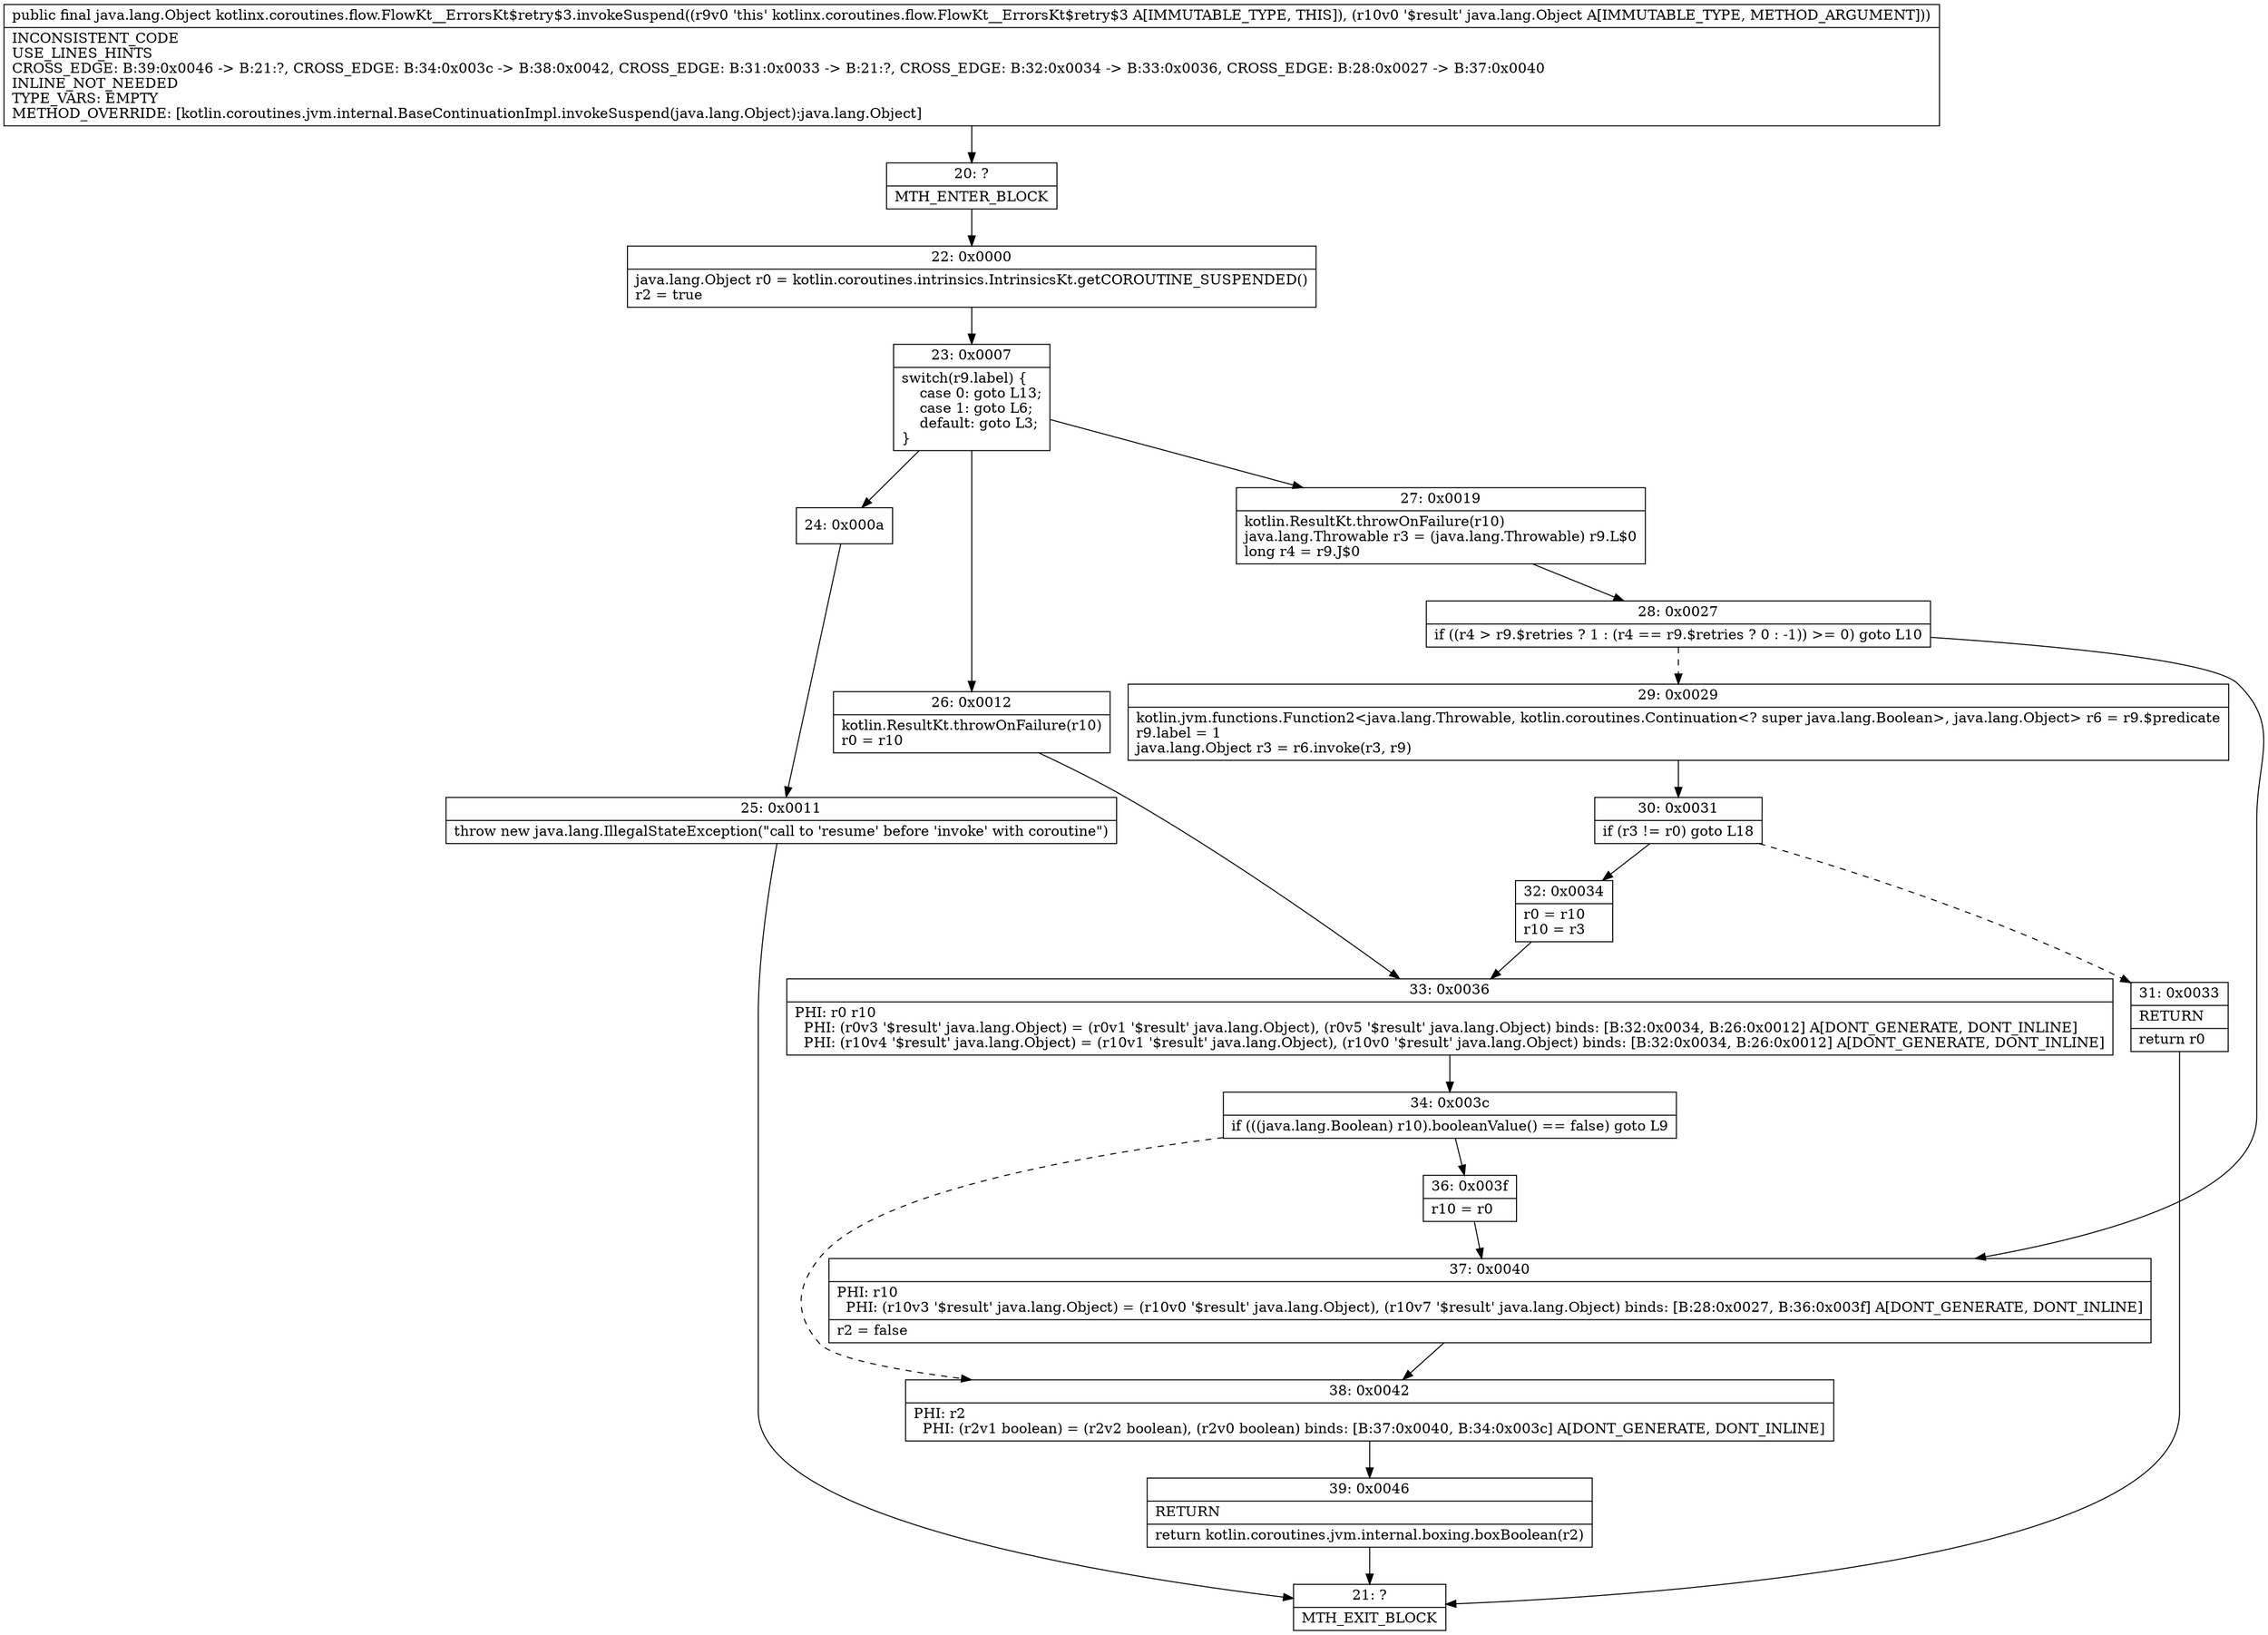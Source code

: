 digraph "CFG forkotlinx.coroutines.flow.FlowKt__ErrorsKt$retry$3.invokeSuspend(Ljava\/lang\/Object;)Ljava\/lang\/Object;" {
Node_20 [shape=record,label="{20\:\ ?|MTH_ENTER_BLOCK\l}"];
Node_22 [shape=record,label="{22\:\ 0x0000|java.lang.Object r0 = kotlin.coroutines.intrinsics.IntrinsicsKt.getCOROUTINE_SUSPENDED()\lr2 = true\l}"];
Node_23 [shape=record,label="{23\:\ 0x0007|switch(r9.label) \{\l    case 0: goto L13;\l    case 1: goto L6;\l    default: goto L3;\l\}\l}"];
Node_24 [shape=record,label="{24\:\ 0x000a}"];
Node_25 [shape=record,label="{25\:\ 0x0011|throw new java.lang.IllegalStateException(\"call to 'resume' before 'invoke' with coroutine\")\l}"];
Node_21 [shape=record,label="{21\:\ ?|MTH_EXIT_BLOCK\l}"];
Node_26 [shape=record,label="{26\:\ 0x0012|kotlin.ResultKt.throwOnFailure(r10)\lr0 = r10\l}"];
Node_33 [shape=record,label="{33\:\ 0x0036|PHI: r0 r10 \l  PHI: (r0v3 '$result' java.lang.Object) = (r0v1 '$result' java.lang.Object), (r0v5 '$result' java.lang.Object) binds: [B:32:0x0034, B:26:0x0012] A[DONT_GENERATE, DONT_INLINE]\l  PHI: (r10v4 '$result' java.lang.Object) = (r10v1 '$result' java.lang.Object), (r10v0 '$result' java.lang.Object) binds: [B:32:0x0034, B:26:0x0012] A[DONT_GENERATE, DONT_INLINE]\l}"];
Node_34 [shape=record,label="{34\:\ 0x003c|if (((java.lang.Boolean) r10).booleanValue() == false) goto L9\l}"];
Node_36 [shape=record,label="{36\:\ 0x003f|r10 = r0\l}"];
Node_37 [shape=record,label="{37\:\ 0x0040|PHI: r10 \l  PHI: (r10v3 '$result' java.lang.Object) = (r10v0 '$result' java.lang.Object), (r10v7 '$result' java.lang.Object) binds: [B:28:0x0027, B:36:0x003f] A[DONT_GENERATE, DONT_INLINE]\l|r2 = false\l}"];
Node_38 [shape=record,label="{38\:\ 0x0042|PHI: r2 \l  PHI: (r2v1 boolean) = (r2v2 boolean), (r2v0 boolean) binds: [B:37:0x0040, B:34:0x003c] A[DONT_GENERATE, DONT_INLINE]\l}"];
Node_39 [shape=record,label="{39\:\ 0x0046|RETURN\l|return kotlin.coroutines.jvm.internal.boxing.boxBoolean(r2)\l}"];
Node_27 [shape=record,label="{27\:\ 0x0019|kotlin.ResultKt.throwOnFailure(r10)\ljava.lang.Throwable r3 = (java.lang.Throwable) r9.L$0\llong r4 = r9.J$0\l}"];
Node_28 [shape=record,label="{28\:\ 0x0027|if ((r4 \> r9.$retries ? 1 : (r4 == r9.$retries ? 0 : \-1)) \>= 0) goto L10\l}"];
Node_29 [shape=record,label="{29\:\ 0x0029|kotlin.jvm.functions.Function2\<java.lang.Throwable, kotlin.coroutines.Continuation\<? super java.lang.Boolean\>, java.lang.Object\> r6 = r9.$predicate\lr9.label = 1\ljava.lang.Object r3 = r6.invoke(r3, r9)\l}"];
Node_30 [shape=record,label="{30\:\ 0x0031|if (r3 != r0) goto L18\l}"];
Node_31 [shape=record,label="{31\:\ 0x0033|RETURN\l|return r0\l}"];
Node_32 [shape=record,label="{32\:\ 0x0034|r0 = r10\lr10 = r3\l}"];
MethodNode[shape=record,label="{public final java.lang.Object kotlinx.coroutines.flow.FlowKt__ErrorsKt$retry$3.invokeSuspend((r9v0 'this' kotlinx.coroutines.flow.FlowKt__ErrorsKt$retry$3 A[IMMUTABLE_TYPE, THIS]), (r10v0 '$result' java.lang.Object A[IMMUTABLE_TYPE, METHOD_ARGUMENT]))  | INCONSISTENT_CODE\lUSE_LINES_HINTS\lCROSS_EDGE: B:39:0x0046 \-\> B:21:?, CROSS_EDGE: B:34:0x003c \-\> B:38:0x0042, CROSS_EDGE: B:31:0x0033 \-\> B:21:?, CROSS_EDGE: B:32:0x0034 \-\> B:33:0x0036, CROSS_EDGE: B:28:0x0027 \-\> B:37:0x0040\lINLINE_NOT_NEEDED\lTYPE_VARS: EMPTY\lMETHOD_OVERRIDE: [kotlin.coroutines.jvm.internal.BaseContinuationImpl.invokeSuspend(java.lang.Object):java.lang.Object]\l}"];
MethodNode -> Node_20;Node_20 -> Node_22;
Node_22 -> Node_23;
Node_23 -> Node_24;
Node_23 -> Node_26;
Node_23 -> Node_27;
Node_24 -> Node_25;
Node_25 -> Node_21;
Node_26 -> Node_33;
Node_33 -> Node_34;
Node_34 -> Node_36;
Node_34 -> Node_38[style=dashed];
Node_36 -> Node_37;
Node_37 -> Node_38;
Node_38 -> Node_39;
Node_39 -> Node_21;
Node_27 -> Node_28;
Node_28 -> Node_29[style=dashed];
Node_28 -> Node_37;
Node_29 -> Node_30;
Node_30 -> Node_31[style=dashed];
Node_30 -> Node_32;
Node_31 -> Node_21;
Node_32 -> Node_33;
}

